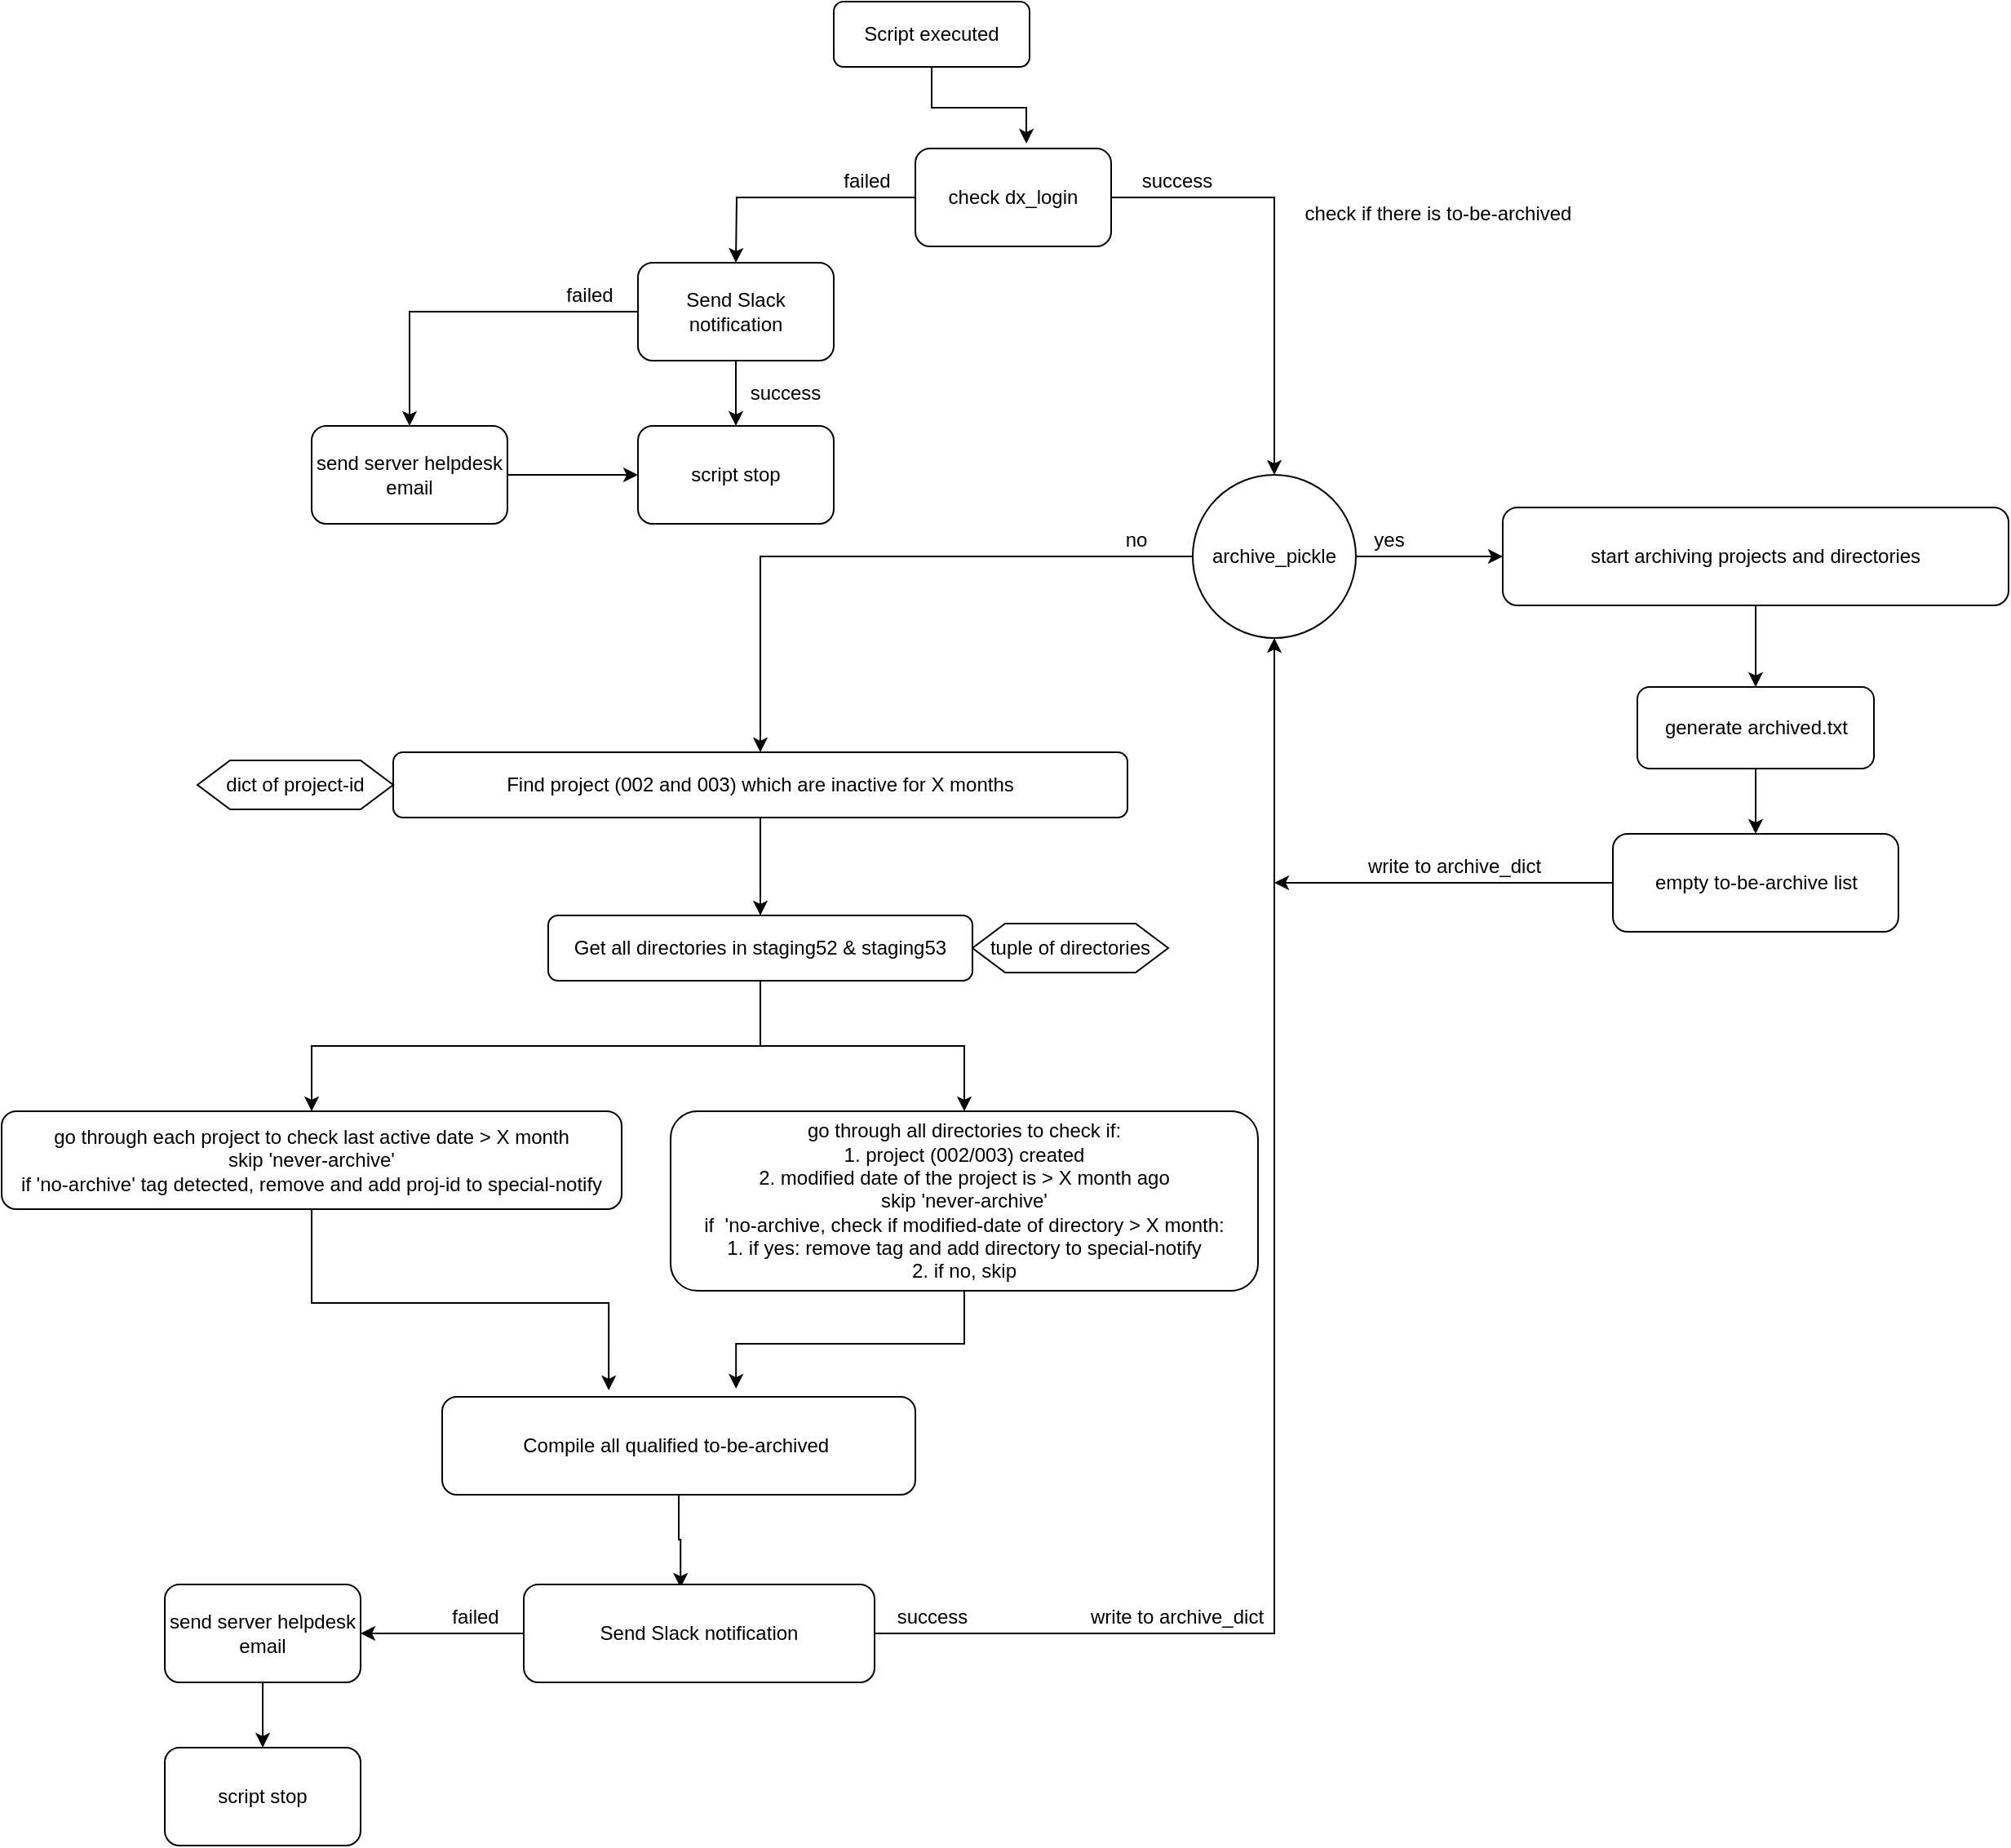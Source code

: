 <mxfile version="16.2.7" type="device"><diagram id="9X2oK-OpyKuCAtguaHFC" name="Page-1"><mxGraphModel dx="1422" dy="1874" grid="1" gridSize="10" guides="1" tooltips="1" connect="1" arrows="1" fold="1" page="1" pageScale="1" pageWidth="827" pageHeight="1169" math="0" shadow="0"><root><mxCell id="0"/><mxCell id="1" parent="0"/><mxCell id="N6YUGI8kXZV7J_8cqlZA-44" style="edgeStyle=orthogonalEdgeStyle;rounded=0;orthogonalLoop=1;jettySize=auto;html=1;entryX=0.567;entryY=-0.05;entryDx=0;entryDy=0;entryPerimeter=0;" edge="1" parent="1" source="N6YUGI8kXZV7J_8cqlZA-2" target="N6YUGI8kXZV7J_8cqlZA-43"><mxGeometry relative="1" as="geometry"/></mxCell><mxCell id="N6YUGI8kXZV7J_8cqlZA-2" value="Script executed" style="rounded=1;whiteSpace=wrap;html=1;" vertex="1" parent="1"><mxGeometry x="530" y="-330" width="120" height="40" as="geometry"/></mxCell><mxCell id="N6YUGI8kXZV7J_8cqlZA-20" value="" style="edgeStyle=orthogonalEdgeStyle;rounded=0;orthogonalLoop=1;jettySize=auto;html=1;" edge="1" parent="1" source="N6YUGI8kXZV7J_8cqlZA-3" target="N6YUGI8kXZV7J_8cqlZA-5"><mxGeometry relative="1" as="geometry"/></mxCell><mxCell id="N6YUGI8kXZV7J_8cqlZA-3" value="Find project (002 and 003) which are inactive for X months" style="rounded=1;whiteSpace=wrap;html=1;" vertex="1" parent="1"><mxGeometry x="260" y="130" width="450" height="40" as="geometry"/></mxCell><mxCell id="N6YUGI8kXZV7J_8cqlZA-4" value="dict of project-id" style="shape=hexagon;perimeter=hexagonPerimeter2;whiteSpace=wrap;html=1;fixedSize=1;" vertex="1" parent="1"><mxGeometry x="140" y="135" width="120" height="30" as="geometry"/></mxCell><mxCell id="N6YUGI8kXZV7J_8cqlZA-25" style="edgeStyle=orthogonalEdgeStyle;rounded=0;orthogonalLoop=1;jettySize=auto;html=1;" edge="1" parent="1" source="N6YUGI8kXZV7J_8cqlZA-5" target="N6YUGI8kXZV7J_8cqlZA-24"><mxGeometry relative="1" as="geometry"/></mxCell><mxCell id="N6YUGI8kXZV7J_8cqlZA-26" style="edgeStyle=orthogonalEdgeStyle;rounded=0;orthogonalLoop=1;jettySize=auto;html=1;exitX=0.5;exitY=1;exitDx=0;exitDy=0;entryX=0.5;entryY=0;entryDx=0;entryDy=0;" edge="1" parent="1" source="N6YUGI8kXZV7J_8cqlZA-5" target="N6YUGI8kXZV7J_8cqlZA-8"><mxGeometry relative="1" as="geometry"/></mxCell><mxCell id="N6YUGI8kXZV7J_8cqlZA-5" value="Get all directories in staging52 &amp;amp; staging53" style="rounded=1;whiteSpace=wrap;html=1;" vertex="1" parent="1"><mxGeometry x="355" y="230" width="260" height="40" as="geometry"/></mxCell><mxCell id="N6YUGI8kXZV7J_8cqlZA-6" value="tuple of directories" style="shape=hexagon;perimeter=hexagonPerimeter2;whiteSpace=wrap;html=1;fixedSize=1;" vertex="1" parent="1"><mxGeometry x="615" y="235" width="120" height="30" as="geometry"/></mxCell><mxCell id="N6YUGI8kXZV7J_8cqlZA-57" style="edgeStyle=orthogonalEdgeStyle;rounded=0;orthogonalLoop=1;jettySize=auto;html=1;entryX=0.352;entryY=-0.067;entryDx=0;entryDy=0;entryPerimeter=0;" edge="1" parent="1" source="N6YUGI8kXZV7J_8cqlZA-8" target="N6YUGI8kXZV7J_8cqlZA-28"><mxGeometry relative="1" as="geometry"/></mxCell><mxCell id="N6YUGI8kXZV7J_8cqlZA-8" value="go through each project to check last active date &amp;gt; X month&lt;br&gt;skip 'never-archive'&lt;br&gt;if 'no-archive' tag detected, remove and add proj-id to special-notify" style="rounded=1;whiteSpace=wrap;html=1;" vertex="1" parent="1"><mxGeometry x="20" y="350" width="380" height="60" as="geometry"/></mxCell><mxCell id="N6YUGI8kXZV7J_8cqlZA-12" style="edgeStyle=orthogonalEdgeStyle;rounded=0;orthogonalLoop=1;jettySize=auto;html=1;entryX=0.5;entryY=0;entryDx=0;entryDy=0;" edge="1" parent="1" source="N6YUGI8kXZV7J_8cqlZA-9" target="N6YUGI8kXZV7J_8cqlZA-3"><mxGeometry relative="1" as="geometry"/></mxCell><mxCell id="N6YUGI8kXZV7J_8cqlZA-16" style="edgeStyle=orthogonalEdgeStyle;rounded=0;orthogonalLoop=1;jettySize=auto;html=1;" edge="1" parent="1" source="N6YUGI8kXZV7J_8cqlZA-9" target="N6YUGI8kXZV7J_8cqlZA-14"><mxGeometry relative="1" as="geometry"/></mxCell><mxCell id="N6YUGI8kXZV7J_8cqlZA-9" value="archive_pickle" style="ellipse;whiteSpace=wrap;html=1;aspect=fixed;" vertex="1" parent="1"><mxGeometry x="750" y="-40" width="100" height="100" as="geometry"/></mxCell><mxCell id="N6YUGI8kXZV7J_8cqlZA-11" value="check if there is to-be-archived" style="text;html=1;align=center;verticalAlign=middle;resizable=0;points=[];autosize=1;strokeColor=none;fillColor=none;" vertex="1" parent="1"><mxGeometry x="810" y="-210" width="180" height="20" as="geometry"/></mxCell><mxCell id="N6YUGI8kXZV7J_8cqlZA-13" value="no" style="text;html=1;align=center;verticalAlign=middle;resizable=0;points=[];autosize=1;strokeColor=none;fillColor=none;" vertex="1" parent="1"><mxGeometry x="700" y="-10" width="30" height="20" as="geometry"/></mxCell><mxCell id="N6YUGI8kXZV7J_8cqlZA-18" style="edgeStyle=orthogonalEdgeStyle;rounded=0;orthogonalLoop=1;jettySize=auto;html=1;" edge="1" parent="1" source="N6YUGI8kXZV7J_8cqlZA-14" target="N6YUGI8kXZV7J_8cqlZA-17"><mxGeometry relative="1" as="geometry"/></mxCell><mxCell id="N6YUGI8kXZV7J_8cqlZA-14" value="start archiving projects and directories" style="rounded=1;whiteSpace=wrap;html=1;" vertex="1" parent="1"><mxGeometry x="940" y="-20" width="310" height="60" as="geometry"/></mxCell><mxCell id="N6YUGI8kXZV7J_8cqlZA-66" value="" style="edgeStyle=orthogonalEdgeStyle;rounded=0;orthogonalLoop=1;jettySize=auto;html=1;" edge="1" parent="1" source="N6YUGI8kXZV7J_8cqlZA-17" target="N6YUGI8kXZV7J_8cqlZA-65"><mxGeometry relative="1" as="geometry"/></mxCell><mxCell id="N6YUGI8kXZV7J_8cqlZA-17" value="generate archived.txt" style="rounded=1;whiteSpace=wrap;html=1;" vertex="1" parent="1"><mxGeometry x="1022.5" y="90" width="145" height="50" as="geometry"/></mxCell><mxCell id="N6YUGI8kXZV7J_8cqlZA-58" style="edgeStyle=orthogonalEdgeStyle;rounded=0;orthogonalLoop=1;jettySize=auto;html=1;entryX=0.621;entryY=-0.083;entryDx=0;entryDy=0;entryPerimeter=0;" edge="1" parent="1" source="N6YUGI8kXZV7J_8cqlZA-24" target="N6YUGI8kXZV7J_8cqlZA-28"><mxGeometry relative="1" as="geometry"/></mxCell><mxCell id="N6YUGI8kXZV7J_8cqlZA-24" value="go through all directories to check if:&lt;br&gt;1. project (002/003) created&lt;br&gt;2. modified date of the project is &amp;gt; X month ago&lt;br&gt;skip 'never-archive'&lt;br&gt;if&amp;nbsp; 'no-archive, check if modified-date of directory &amp;gt; X month:&lt;br&gt;1. if yes: remove tag and add directory to special-notify&lt;br&gt;2. if no, skip" style="rounded=1;whiteSpace=wrap;html=1;" vertex="1" parent="1"><mxGeometry x="430" y="350" width="360" height="110" as="geometry"/></mxCell><mxCell id="N6YUGI8kXZV7J_8cqlZA-59" style="edgeStyle=orthogonalEdgeStyle;rounded=0;orthogonalLoop=1;jettySize=auto;html=1;entryX=0.447;entryY=0.033;entryDx=0;entryDy=0;entryPerimeter=0;" edge="1" parent="1" source="N6YUGI8kXZV7J_8cqlZA-28" target="N6YUGI8kXZV7J_8cqlZA-31"><mxGeometry relative="1" as="geometry"/></mxCell><mxCell id="N6YUGI8kXZV7J_8cqlZA-28" value="Compile all qualified to-be-archived&amp;nbsp;" style="rounded=1;whiteSpace=wrap;html=1;" vertex="1" parent="1"><mxGeometry x="290" y="525" width="290" height="60" as="geometry"/></mxCell><mxCell id="N6YUGI8kXZV7J_8cqlZA-60" value="" style="edgeStyle=orthogonalEdgeStyle;rounded=0;orthogonalLoop=1;jettySize=auto;html=1;" edge="1" parent="1" source="N6YUGI8kXZV7J_8cqlZA-31" target="N6YUGI8kXZV7J_8cqlZA-38"><mxGeometry relative="1" as="geometry"/></mxCell><mxCell id="N6YUGI8kXZV7J_8cqlZA-62" style="edgeStyle=orthogonalEdgeStyle;rounded=0;orthogonalLoop=1;jettySize=auto;html=1;entryX=0.5;entryY=1;entryDx=0;entryDy=0;" edge="1" parent="1" source="N6YUGI8kXZV7J_8cqlZA-31" target="N6YUGI8kXZV7J_8cqlZA-9"><mxGeometry relative="1" as="geometry"><mxPoint x="800" y="240" as="targetPoint"/></mxGeometry></mxCell><mxCell id="N6YUGI8kXZV7J_8cqlZA-31" value="Send Slack notification" style="rounded=1;whiteSpace=wrap;html=1;" vertex="1" parent="1"><mxGeometry x="340" y="640" width="215" height="60" as="geometry"/></mxCell><mxCell id="N6YUGI8kXZV7J_8cqlZA-35" value="write to archive_dict" style="text;html=1;align=center;verticalAlign=middle;resizable=0;points=[];autosize=1;strokeColor=none;fillColor=none;" vertex="1" parent="1"><mxGeometry x="680" y="650" width="120" height="20" as="geometry"/></mxCell><mxCell id="N6YUGI8kXZV7J_8cqlZA-37" value="failed" style="text;html=1;align=center;verticalAlign=middle;resizable=0;points=[];autosize=1;strokeColor=none;fillColor=none;" vertex="1" parent="1"><mxGeometry x="290" y="650" width="40" height="20" as="geometry"/></mxCell><mxCell id="N6YUGI8kXZV7J_8cqlZA-42" style="edgeStyle=orthogonalEdgeStyle;rounded=0;orthogonalLoop=1;jettySize=auto;html=1;entryX=0.5;entryY=0;entryDx=0;entryDy=0;" edge="1" parent="1" source="N6YUGI8kXZV7J_8cqlZA-38" target="N6YUGI8kXZV7J_8cqlZA-41"><mxGeometry relative="1" as="geometry"/></mxCell><mxCell id="N6YUGI8kXZV7J_8cqlZA-38" value="send server helpdesk email" style="rounded=1;whiteSpace=wrap;html=1;" vertex="1" parent="1"><mxGeometry x="120" y="640" width="120" height="60" as="geometry"/></mxCell><mxCell id="N6YUGI8kXZV7J_8cqlZA-39" value="yes" style="text;html=1;align=center;verticalAlign=middle;resizable=0;points=[];autosize=1;strokeColor=none;fillColor=none;" vertex="1" parent="1"><mxGeometry x="855" y="-10" width="30" height="20" as="geometry"/></mxCell><mxCell id="N6YUGI8kXZV7J_8cqlZA-41" value="script stop" style="rounded=1;whiteSpace=wrap;html=1;" vertex="1" parent="1"><mxGeometry x="120" y="740" width="120" height="60" as="geometry"/></mxCell><mxCell id="N6YUGI8kXZV7J_8cqlZA-45" style="edgeStyle=orthogonalEdgeStyle;rounded=0;orthogonalLoop=1;jettySize=auto;html=1;entryX=0.5;entryY=0;entryDx=0;entryDy=0;" edge="1" parent="1" source="N6YUGI8kXZV7J_8cqlZA-43" target="N6YUGI8kXZV7J_8cqlZA-9"><mxGeometry relative="1" as="geometry"/></mxCell><mxCell id="N6YUGI8kXZV7J_8cqlZA-47" style="edgeStyle=orthogonalEdgeStyle;rounded=0;orthogonalLoop=1;jettySize=auto;html=1;" edge="1" parent="1" source="N6YUGI8kXZV7J_8cqlZA-43"><mxGeometry relative="1" as="geometry"><mxPoint x="470" y="-170" as="targetPoint"/></mxGeometry></mxCell><mxCell id="N6YUGI8kXZV7J_8cqlZA-43" value="check dx_login" style="rounded=1;whiteSpace=wrap;html=1;" vertex="1" parent="1"><mxGeometry x="580" y="-240" width="120" height="60" as="geometry"/></mxCell><mxCell id="N6YUGI8kXZV7J_8cqlZA-46" value="success" style="text;html=1;align=center;verticalAlign=middle;resizable=0;points=[];autosize=1;strokeColor=none;fillColor=none;" vertex="1" parent="1"><mxGeometry x="710" y="-230" width="60" height="20" as="geometry"/></mxCell><mxCell id="N6YUGI8kXZV7J_8cqlZA-48" value="failed" style="text;html=1;align=center;verticalAlign=middle;resizable=0;points=[];autosize=1;strokeColor=none;fillColor=none;" vertex="1" parent="1"><mxGeometry x="530" y="-230" width="40" height="20" as="geometry"/></mxCell><mxCell id="N6YUGI8kXZV7J_8cqlZA-50" style="edgeStyle=orthogonalEdgeStyle;rounded=0;orthogonalLoop=1;jettySize=auto;html=1;" edge="1" parent="1" source="N6YUGI8kXZV7J_8cqlZA-49" target="N6YUGI8kXZV7J_8cqlZA-51"><mxGeometry relative="1" as="geometry"><mxPoint x="560" y="-90" as="targetPoint"/></mxGeometry></mxCell><mxCell id="N6YUGI8kXZV7J_8cqlZA-52" style="edgeStyle=orthogonalEdgeStyle;rounded=0;orthogonalLoop=1;jettySize=auto;html=1;entryX=0.5;entryY=0;entryDx=0;entryDy=0;" edge="1" parent="1" source="N6YUGI8kXZV7J_8cqlZA-49" target="N6YUGI8kXZV7J_8cqlZA-54"><mxGeometry relative="1" as="geometry"><mxPoint x="310" y="-140" as="targetPoint"/></mxGeometry></mxCell><mxCell id="N6YUGI8kXZV7J_8cqlZA-49" value="Send Slack notification" style="rounded=1;whiteSpace=wrap;html=1;" vertex="1" parent="1"><mxGeometry x="410" y="-170" width="120" height="60" as="geometry"/></mxCell><mxCell id="N6YUGI8kXZV7J_8cqlZA-51" value="script stop" style="rounded=1;whiteSpace=wrap;html=1;" vertex="1" parent="1"><mxGeometry x="410" y="-70" width="120" height="60" as="geometry"/></mxCell><mxCell id="N6YUGI8kXZV7J_8cqlZA-53" value="failed" style="text;html=1;align=center;verticalAlign=middle;resizable=0;points=[];autosize=1;strokeColor=none;fillColor=none;" vertex="1" parent="1"><mxGeometry x="360" y="-160" width="40" height="20" as="geometry"/></mxCell><mxCell id="N6YUGI8kXZV7J_8cqlZA-55" style="edgeStyle=orthogonalEdgeStyle;rounded=0;orthogonalLoop=1;jettySize=auto;html=1;entryX=0;entryY=0.5;entryDx=0;entryDy=0;" edge="1" parent="1" source="N6YUGI8kXZV7J_8cqlZA-54" target="N6YUGI8kXZV7J_8cqlZA-51"><mxGeometry relative="1" as="geometry"/></mxCell><mxCell id="N6YUGI8kXZV7J_8cqlZA-54" value="send server helpdesk email" style="rounded=1;whiteSpace=wrap;html=1;" vertex="1" parent="1"><mxGeometry x="210" y="-70" width="120" height="60" as="geometry"/></mxCell><mxCell id="N6YUGI8kXZV7J_8cqlZA-56" value="success" style="text;html=1;align=center;verticalAlign=middle;resizable=0;points=[];autosize=1;strokeColor=none;fillColor=none;" vertex="1" parent="1"><mxGeometry x="470" y="-100" width="60" height="20" as="geometry"/></mxCell><mxCell id="N6YUGI8kXZV7J_8cqlZA-64" value="success" style="text;html=1;align=center;verticalAlign=middle;resizable=0;points=[];autosize=1;strokeColor=none;fillColor=none;" vertex="1" parent="1"><mxGeometry x="560" y="650" width="60" height="20" as="geometry"/></mxCell><mxCell id="N6YUGI8kXZV7J_8cqlZA-67" style="edgeStyle=orthogonalEdgeStyle;rounded=0;orthogonalLoop=1;jettySize=auto;html=1;" edge="1" parent="1" source="N6YUGI8kXZV7J_8cqlZA-65"><mxGeometry relative="1" as="geometry"><mxPoint x="800" y="210" as="targetPoint"/></mxGeometry></mxCell><mxCell id="N6YUGI8kXZV7J_8cqlZA-65" value="empty to-be-archive list" style="rounded=1;whiteSpace=wrap;html=1;" vertex="1" parent="1"><mxGeometry x="1007.5" y="180" width="175" height="60" as="geometry"/></mxCell><mxCell id="N6YUGI8kXZV7J_8cqlZA-68" value="write to archive_dict" style="text;html=1;align=center;verticalAlign=middle;resizable=0;points=[];autosize=1;strokeColor=none;fillColor=none;" vertex="1" parent="1"><mxGeometry x="850" y="190" width="120" height="20" as="geometry"/></mxCell></root></mxGraphModel></diagram></mxfile>